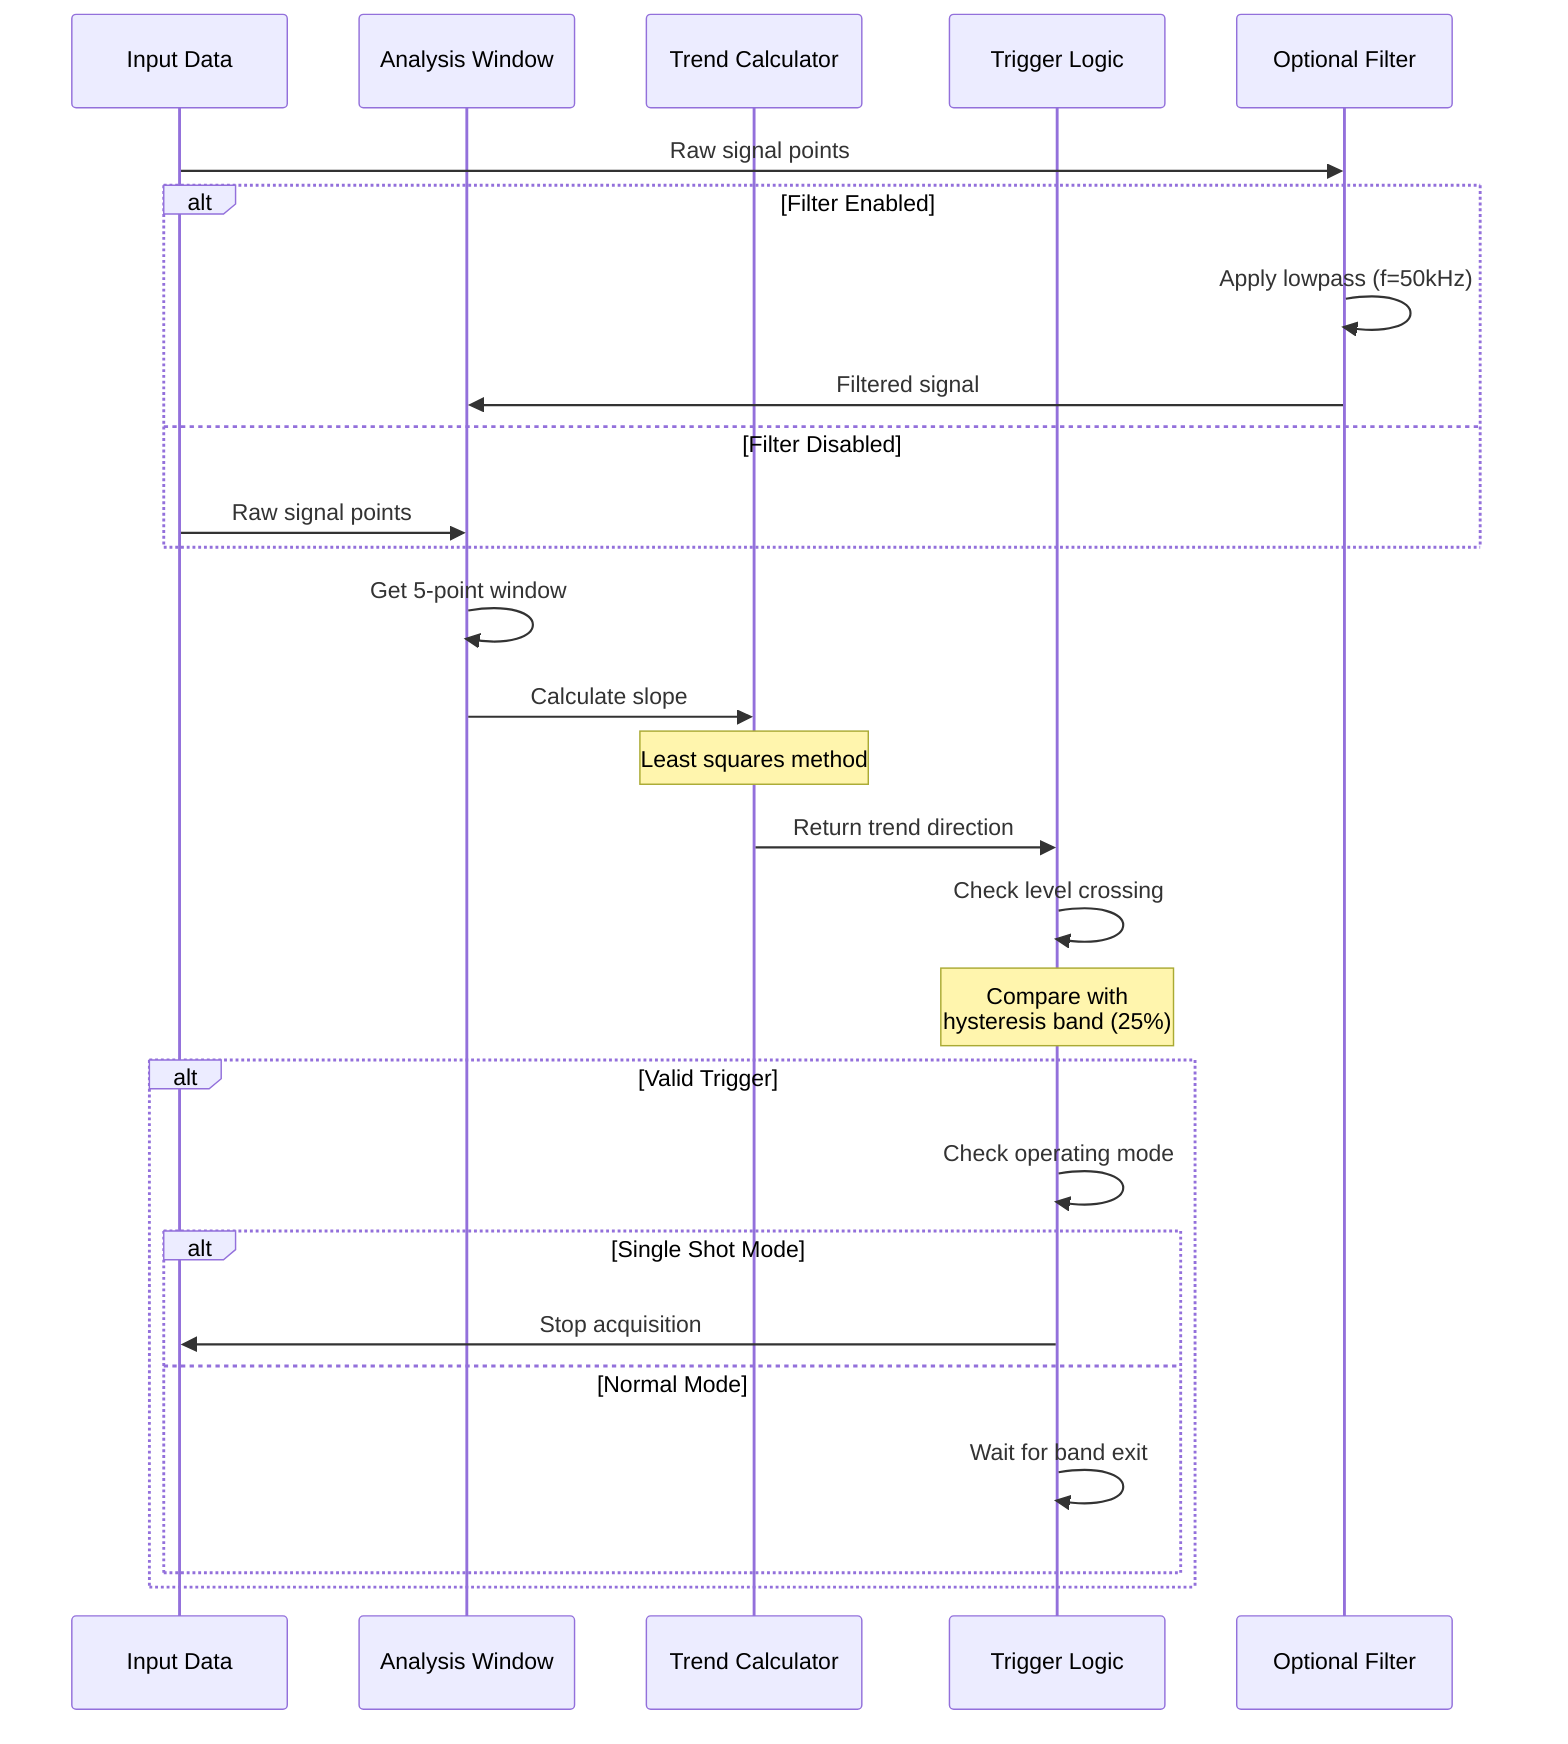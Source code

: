 sequenceDiagram
    participant Data as Input Data
    participant Window as Analysis Window
    participant Trend as Trend Calculator
    participant Trigger as Trigger Logic
    participant Filter as Optional Filter

    Data->>Filter: Raw signal points
    alt Filter Enabled
        Filter->>Filter: Apply lowpass (f=50kHz)
        Filter->>Window: Filtered signal
    else Filter Disabled
        Data->>Window: Raw signal points
    end
    Window->>Window: Get 5-point window
    Window->>Trend: Calculate slope
    Note over Trend: Least squares method
    Trend->>Trigger: Return trend direction
    Trigger->>Trigger: Check level crossing
    Note over Trigger: Compare with<br>hysteresis band (25%)
    alt Valid Trigger
        Trigger->>Trigger: Check operating mode
        alt Single Shot Mode
            Trigger->>Data: Stop acquisition
        else Normal Mode
            Trigger->>Trigger: Wait for band exit
        end
    end